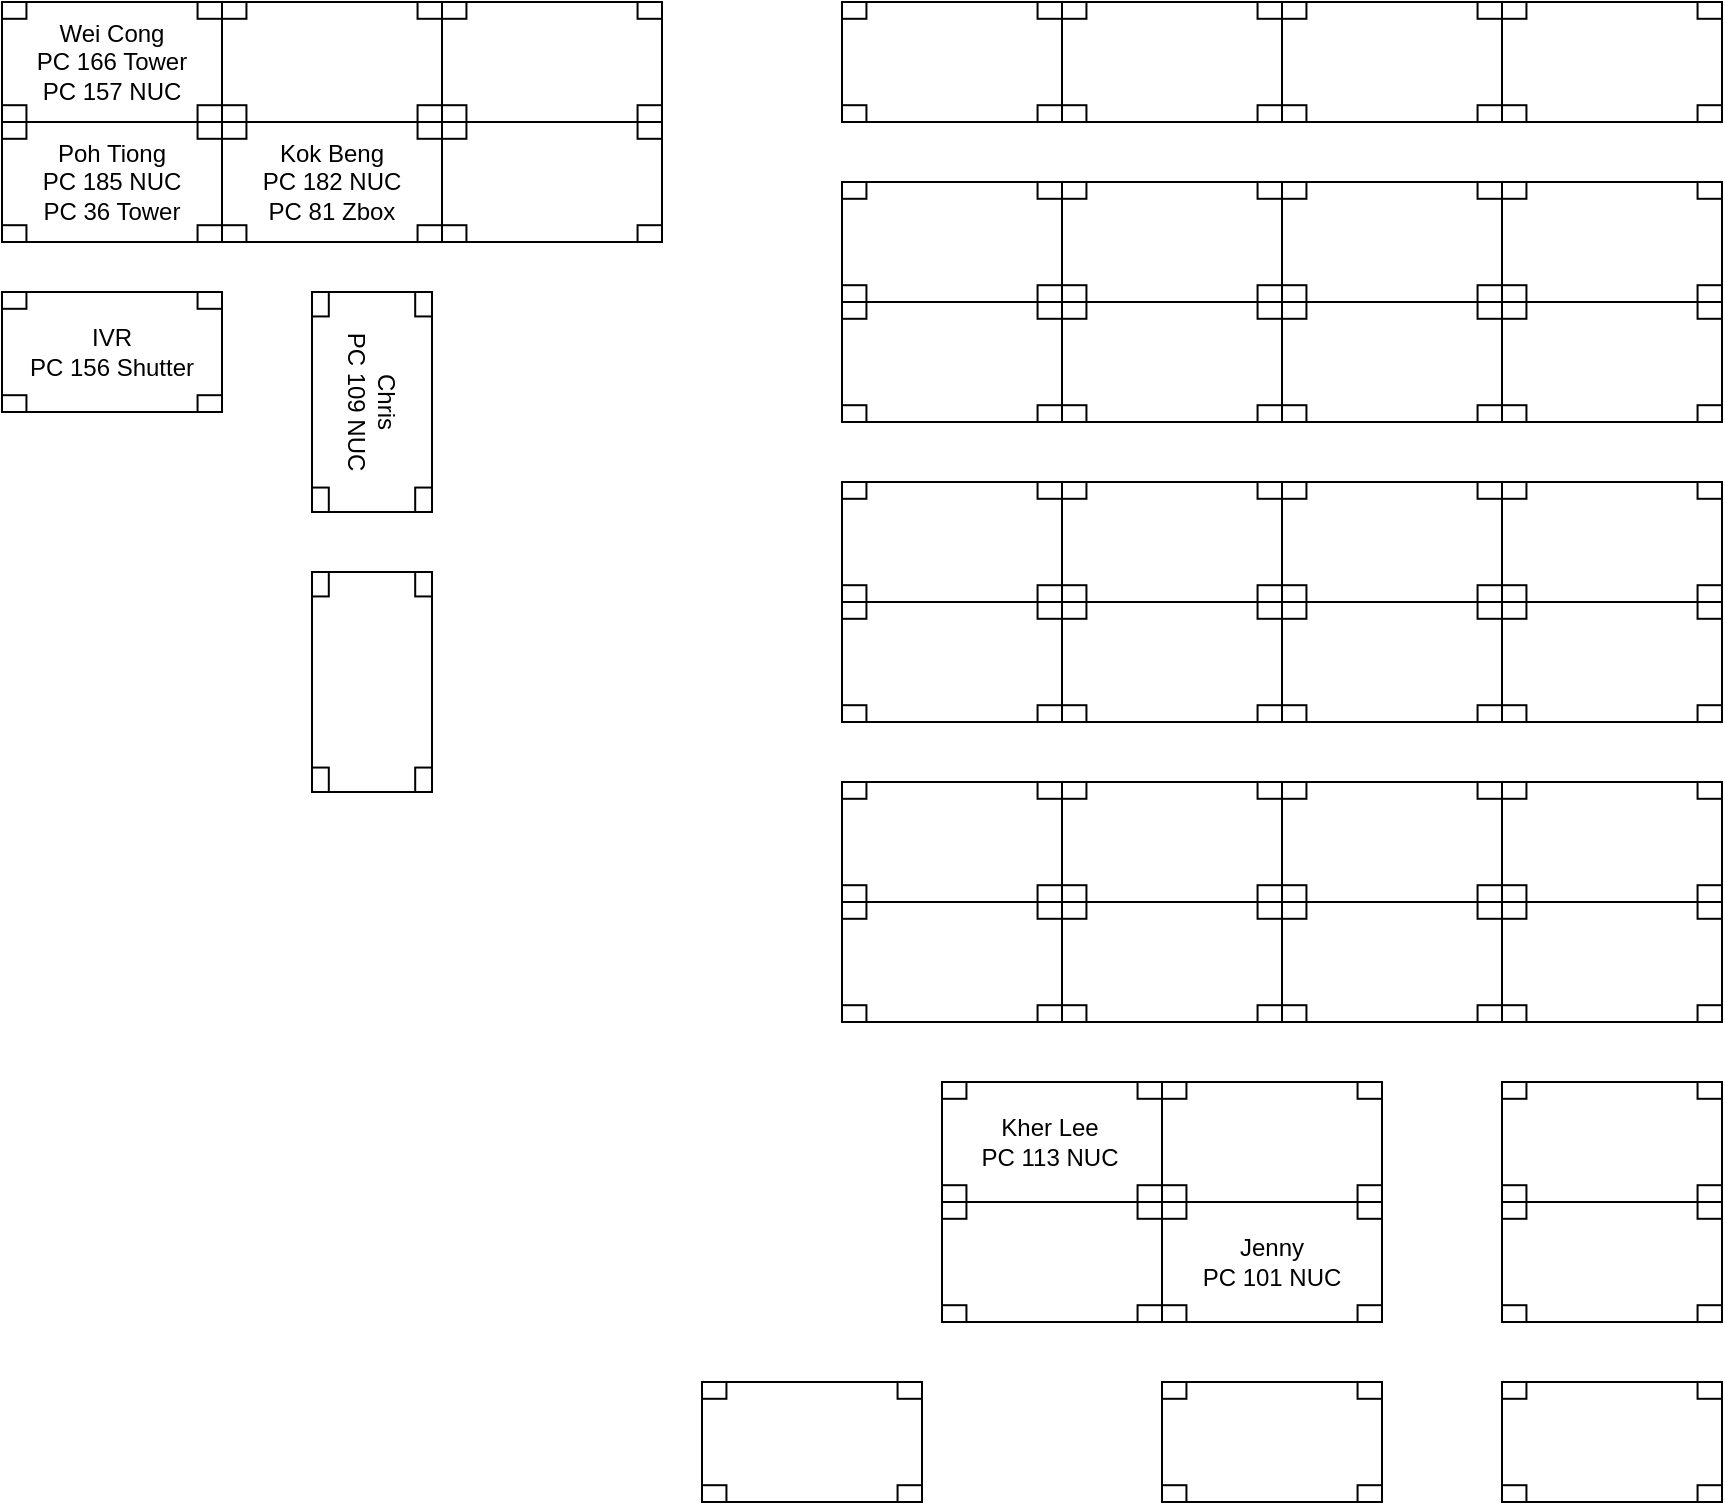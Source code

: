 <mxfile version="12.2.7" type="github" pages="1">
  <diagram id="cWSFJ7AATU-w7TkhnHY1" name="Page-1">
    <mxGraphModel dx="1408" dy="748" grid="1" gridSize="10" guides="1" tooltips="1" connect="1" arrows="1" fold="1" page="1" pageScale="1" pageWidth="1169" pageHeight="827" math="0" shadow="0">
      <root>
        <mxCell id="0"/>
        <mxCell id="1" parent="0"/>
        <mxCell id="9BSKnYz04_R3iAAgoz9S-1" value="" style="verticalLabelPosition=bottom;html=1;verticalAlign=top;align=center;shape=mxgraph.floorplan.table;" parent="1" vertex="1">
          <mxGeometry x="410" y="740" width="110" height="60" as="geometry"/>
        </mxCell>
        <mxCell id="9BSKnYz04_R3iAAgoz9S-2" value="" style="verticalLabelPosition=bottom;html=1;verticalAlign=top;align=center;shape=mxgraph.floorplan.table;" parent="1" vertex="1">
          <mxGeometry x="640" y="740" width="110" height="60" as="geometry"/>
        </mxCell>
        <mxCell id="9BSKnYz04_R3iAAgoz9S-3" value="" style="verticalLabelPosition=bottom;html=1;verticalAlign=top;align=center;shape=mxgraph.floorplan.table;" parent="1" vertex="1">
          <mxGeometry x="810" y="740" width="110" height="60" as="geometry"/>
        </mxCell>
        <mxCell id="9BSKnYz04_R3iAAgoz9S-5" value="" style="verticalLabelPosition=bottom;html=1;verticalAlign=top;align=center;shape=mxgraph.floorplan.table;" parent="1" vertex="1">
          <mxGeometry x="530" y="590" width="110" height="60" as="geometry"/>
        </mxCell>
        <mxCell id="9BSKnYz04_R3iAAgoz9S-6" value="" style="verticalLabelPosition=bottom;html=1;verticalAlign=top;align=center;shape=mxgraph.floorplan.table;" parent="1" vertex="1">
          <mxGeometry x="530" y="650" width="110" height="60" as="geometry"/>
        </mxCell>
        <mxCell id="9BSKnYz04_R3iAAgoz9S-7" value="" style="verticalLabelPosition=bottom;html=1;verticalAlign=top;align=center;shape=mxgraph.floorplan.table;" parent="1" vertex="1">
          <mxGeometry x="640" y="590" width="110" height="60" as="geometry"/>
        </mxCell>
        <mxCell id="9BSKnYz04_R3iAAgoz9S-8" value="" style="verticalLabelPosition=bottom;html=1;verticalAlign=top;align=center;shape=mxgraph.floorplan.table;" parent="1" vertex="1">
          <mxGeometry x="640" y="650" width="110" height="60" as="geometry"/>
        </mxCell>
        <mxCell id="9BSKnYz04_R3iAAgoz9S-9" value="" style="verticalLabelPosition=bottom;html=1;verticalAlign=top;align=center;shape=mxgraph.floorplan.table;" parent="1" vertex="1">
          <mxGeometry x="810" y="590" width="110" height="60" as="geometry"/>
        </mxCell>
        <mxCell id="9BSKnYz04_R3iAAgoz9S-10" value="" style="verticalLabelPosition=bottom;html=1;verticalAlign=top;align=center;shape=mxgraph.floorplan.table;" parent="1" vertex="1">
          <mxGeometry x="810" y="650" width="110" height="60" as="geometry"/>
        </mxCell>
        <mxCell id="9BSKnYz04_R3iAAgoz9S-11" value="" style="verticalLabelPosition=bottom;html=1;verticalAlign=top;align=center;shape=mxgraph.floorplan.table;" parent="1" vertex="1">
          <mxGeometry x="810" y="440" width="110" height="60" as="geometry"/>
        </mxCell>
        <mxCell id="9BSKnYz04_R3iAAgoz9S-12" value="" style="verticalLabelPosition=bottom;html=1;verticalAlign=top;align=center;shape=mxgraph.floorplan.table;" parent="1" vertex="1">
          <mxGeometry x="810" y="500" width="110" height="60" as="geometry"/>
        </mxCell>
        <mxCell id="9BSKnYz04_R3iAAgoz9S-13" value="" style="verticalLabelPosition=bottom;html=1;verticalAlign=top;align=center;shape=mxgraph.floorplan.table;" parent="1" vertex="1">
          <mxGeometry x="700" y="440" width="110" height="60" as="geometry"/>
        </mxCell>
        <mxCell id="9BSKnYz04_R3iAAgoz9S-14" value="" style="verticalLabelPosition=bottom;html=1;verticalAlign=top;align=center;shape=mxgraph.floorplan.table;" parent="1" vertex="1">
          <mxGeometry x="700" y="500" width="110" height="60" as="geometry"/>
        </mxCell>
        <mxCell id="9BSKnYz04_R3iAAgoz9S-15" value="" style="verticalLabelPosition=bottom;html=1;verticalAlign=top;align=center;shape=mxgraph.floorplan.table;" parent="1" vertex="1">
          <mxGeometry x="590" y="440" width="110" height="60" as="geometry"/>
        </mxCell>
        <mxCell id="9BSKnYz04_R3iAAgoz9S-16" value="" style="verticalLabelPosition=bottom;html=1;verticalAlign=top;align=center;shape=mxgraph.floorplan.table;" parent="1" vertex="1">
          <mxGeometry x="590" y="500" width="110" height="60" as="geometry"/>
        </mxCell>
        <mxCell id="9BSKnYz04_R3iAAgoz9S-17" value="" style="verticalLabelPosition=bottom;html=1;verticalAlign=top;align=center;shape=mxgraph.floorplan.table;" parent="1" vertex="1">
          <mxGeometry x="480" y="440" width="110" height="60" as="geometry"/>
        </mxCell>
        <mxCell id="9BSKnYz04_R3iAAgoz9S-18" value="" style="verticalLabelPosition=bottom;html=1;verticalAlign=top;align=center;shape=mxgraph.floorplan.table;" parent="1" vertex="1">
          <mxGeometry x="480" y="500" width="110" height="60" as="geometry"/>
        </mxCell>
        <mxCell id="9BSKnYz04_R3iAAgoz9S-19" value="" style="verticalLabelPosition=bottom;html=1;verticalAlign=top;align=center;shape=mxgraph.floorplan.table;" parent="1" vertex="1">
          <mxGeometry x="810" y="290" width="110" height="60" as="geometry"/>
        </mxCell>
        <mxCell id="9BSKnYz04_R3iAAgoz9S-20" value="" style="verticalLabelPosition=bottom;html=1;verticalAlign=top;align=center;shape=mxgraph.floorplan.table;" parent="1" vertex="1">
          <mxGeometry x="810" y="350" width="110" height="60" as="geometry"/>
        </mxCell>
        <mxCell id="9BSKnYz04_R3iAAgoz9S-21" value="" style="verticalLabelPosition=bottom;html=1;verticalAlign=top;align=center;shape=mxgraph.floorplan.table;" parent="1" vertex="1">
          <mxGeometry x="700" y="290" width="110" height="60" as="geometry"/>
        </mxCell>
        <mxCell id="9BSKnYz04_R3iAAgoz9S-22" value="" style="verticalLabelPosition=bottom;html=1;verticalAlign=top;align=center;shape=mxgraph.floorplan.table;" parent="1" vertex="1">
          <mxGeometry x="700" y="350" width="110" height="60" as="geometry"/>
        </mxCell>
        <mxCell id="9BSKnYz04_R3iAAgoz9S-23" value="" style="verticalLabelPosition=bottom;html=1;verticalAlign=top;align=center;shape=mxgraph.floorplan.table;" parent="1" vertex="1">
          <mxGeometry x="590" y="290" width="110" height="60" as="geometry"/>
        </mxCell>
        <mxCell id="9BSKnYz04_R3iAAgoz9S-24" value="" style="verticalLabelPosition=bottom;html=1;verticalAlign=top;align=center;shape=mxgraph.floorplan.table;" parent="1" vertex="1">
          <mxGeometry x="590" y="350" width="110" height="60" as="geometry"/>
        </mxCell>
        <mxCell id="9BSKnYz04_R3iAAgoz9S-25" value="" style="verticalLabelPosition=bottom;html=1;verticalAlign=top;align=center;shape=mxgraph.floorplan.table;" parent="1" vertex="1">
          <mxGeometry x="480" y="290" width="110" height="60" as="geometry"/>
        </mxCell>
        <mxCell id="9BSKnYz04_R3iAAgoz9S-26" value="" style="verticalLabelPosition=bottom;html=1;verticalAlign=top;align=center;shape=mxgraph.floorplan.table;" parent="1" vertex="1">
          <mxGeometry x="480" y="350" width="110" height="60" as="geometry"/>
        </mxCell>
        <mxCell id="9BSKnYz04_R3iAAgoz9S-43" value="" style="verticalLabelPosition=bottom;html=1;verticalAlign=top;align=center;shape=mxgraph.floorplan.table;" parent="1" vertex="1">
          <mxGeometry x="810" y="140" width="110" height="60" as="geometry"/>
        </mxCell>
        <mxCell id="9BSKnYz04_R3iAAgoz9S-44" value="" style="verticalLabelPosition=bottom;html=1;verticalAlign=top;align=center;shape=mxgraph.floorplan.table;" parent="1" vertex="1">
          <mxGeometry x="810" y="200" width="110" height="60" as="geometry"/>
        </mxCell>
        <mxCell id="9BSKnYz04_R3iAAgoz9S-45" value="" style="verticalLabelPosition=bottom;html=1;verticalAlign=top;align=center;shape=mxgraph.floorplan.table;" parent="1" vertex="1">
          <mxGeometry x="700" y="140" width="110" height="60" as="geometry"/>
        </mxCell>
        <mxCell id="9BSKnYz04_R3iAAgoz9S-46" value="" style="verticalLabelPosition=bottom;html=1;verticalAlign=top;align=center;shape=mxgraph.floorplan.table;" parent="1" vertex="1">
          <mxGeometry x="700" y="200" width="110" height="60" as="geometry"/>
        </mxCell>
        <mxCell id="9BSKnYz04_R3iAAgoz9S-47" value="" style="verticalLabelPosition=bottom;html=1;verticalAlign=top;align=center;shape=mxgraph.floorplan.table;" parent="1" vertex="1">
          <mxGeometry x="590" y="140" width="110" height="60" as="geometry"/>
        </mxCell>
        <mxCell id="9BSKnYz04_R3iAAgoz9S-48" value="" style="verticalLabelPosition=bottom;html=1;verticalAlign=top;align=center;shape=mxgraph.floorplan.table;" parent="1" vertex="1">
          <mxGeometry x="590" y="200" width="110" height="60" as="geometry"/>
        </mxCell>
        <mxCell id="9BSKnYz04_R3iAAgoz9S-49" value="" style="verticalLabelPosition=bottom;html=1;verticalAlign=top;align=center;shape=mxgraph.floorplan.table;" parent="1" vertex="1">
          <mxGeometry x="480" y="140" width="110" height="60" as="geometry"/>
        </mxCell>
        <mxCell id="9BSKnYz04_R3iAAgoz9S-50" value="" style="verticalLabelPosition=bottom;html=1;verticalAlign=top;align=center;shape=mxgraph.floorplan.table;" parent="1" vertex="1">
          <mxGeometry x="480" y="200" width="110" height="60" as="geometry"/>
        </mxCell>
        <mxCell id="9BSKnYz04_R3iAAgoz9S-51" value="" style="verticalLabelPosition=bottom;html=1;verticalAlign=top;align=center;shape=mxgraph.floorplan.table;" parent="1" vertex="1">
          <mxGeometry x="810" y="50" width="110" height="60" as="geometry"/>
        </mxCell>
        <mxCell id="9BSKnYz04_R3iAAgoz9S-52" value="" style="verticalLabelPosition=bottom;html=1;verticalAlign=top;align=center;shape=mxgraph.floorplan.table;" parent="1" vertex="1">
          <mxGeometry x="700" y="50" width="110" height="60" as="geometry"/>
        </mxCell>
        <mxCell id="9BSKnYz04_R3iAAgoz9S-53" value="" style="verticalLabelPosition=bottom;html=1;verticalAlign=top;align=center;shape=mxgraph.floorplan.table;" parent="1" vertex="1">
          <mxGeometry x="590" y="50" width="110" height="60" as="geometry"/>
        </mxCell>
        <mxCell id="9BSKnYz04_R3iAAgoz9S-54" value="" style="verticalLabelPosition=bottom;html=1;verticalAlign=top;align=center;shape=mxgraph.floorplan.table;" parent="1" vertex="1">
          <mxGeometry x="480" y="50" width="110" height="60" as="geometry"/>
        </mxCell>
        <mxCell id="9BSKnYz04_R3iAAgoz9S-55" value="" style="verticalLabelPosition=bottom;html=1;verticalAlign=top;align=center;shape=mxgraph.floorplan.table;" parent="1" vertex="1">
          <mxGeometry x="280" y="50" width="110" height="60" as="geometry"/>
        </mxCell>
        <mxCell id="9BSKnYz04_R3iAAgoz9S-56" value="" style="verticalLabelPosition=bottom;html=1;verticalAlign=top;align=center;shape=mxgraph.floorplan.table;" parent="1" vertex="1">
          <mxGeometry x="170" y="50" width="110" height="60" as="geometry"/>
        </mxCell>
        <mxCell id="9BSKnYz04_R3iAAgoz9S-57" value="" style="verticalLabelPosition=bottom;html=1;verticalAlign=top;align=center;shape=mxgraph.floorplan.table;" parent="1" vertex="1">
          <mxGeometry x="60" y="50" width="110" height="60" as="geometry"/>
        </mxCell>
        <mxCell id="9BSKnYz04_R3iAAgoz9S-58" value="" style="verticalLabelPosition=bottom;html=1;verticalAlign=top;align=center;shape=mxgraph.floorplan.table;" parent="1" vertex="1">
          <mxGeometry x="280" y="110" width="110" height="60" as="geometry"/>
        </mxCell>
        <mxCell id="9BSKnYz04_R3iAAgoz9S-59" value="" style="verticalLabelPosition=bottom;html=1;verticalAlign=top;align=center;shape=mxgraph.floorplan.table;" parent="1" vertex="1">
          <mxGeometry x="170" y="110" width="110" height="60" as="geometry"/>
        </mxCell>
        <mxCell id="9BSKnYz04_R3iAAgoz9S-60" value="" style="verticalLabelPosition=bottom;html=1;verticalAlign=top;align=center;shape=mxgraph.floorplan.table;" parent="1" vertex="1">
          <mxGeometry x="60" y="110" width="110" height="60" as="geometry"/>
        </mxCell>
        <mxCell id="9BSKnYz04_R3iAAgoz9S-61" value="" style="verticalLabelPosition=bottom;html=1;verticalAlign=top;align=center;shape=mxgraph.floorplan.table;rotation=90;" parent="1" vertex="1">
          <mxGeometry x="190" y="220" width="110" height="60" as="geometry"/>
        </mxCell>
        <mxCell id="9BSKnYz04_R3iAAgoz9S-62" value="" style="verticalLabelPosition=bottom;html=1;verticalAlign=top;align=center;shape=mxgraph.floorplan.table;rotation=90;" parent="1" vertex="1">
          <mxGeometry x="190" y="360" width="110" height="60" as="geometry"/>
        </mxCell>
        <mxCell id="pZgZRyKVTfxeeJlWcDHG-1" value="Kher Lee&lt;br&gt;PC 113 NUC" style="text;html=1;strokeColor=none;fillColor=none;align=center;verticalAlign=middle;whiteSpace=wrap;rounded=0;" vertex="1" parent="1">
          <mxGeometry x="529" y="600" width="110" height="40" as="geometry"/>
        </mxCell>
        <mxCell id="pZgZRyKVTfxeeJlWcDHG-2" value="Jenny&lt;br&gt;PC 101 NUC" style="text;html=1;strokeColor=none;fillColor=none;align=center;verticalAlign=middle;whiteSpace=wrap;rounded=0;" vertex="1" parent="1">
          <mxGeometry x="640" y="660" width="110" height="40" as="geometry"/>
        </mxCell>
        <mxCell id="pZgZRyKVTfxeeJlWcDHG-3" value="Poh Tiong&lt;br&gt;PC 185 NUC&lt;br&gt;PC 36 Tower" style="text;html=1;strokeColor=none;fillColor=none;align=center;verticalAlign=middle;whiteSpace=wrap;rounded=0;" vertex="1" parent="1">
          <mxGeometry x="60" y="115" width="110" height="50" as="geometry"/>
        </mxCell>
        <mxCell id="pZgZRyKVTfxeeJlWcDHG-4" value="Kok Beng&lt;br&gt;PC 182 NUC&lt;br&gt;PC 81 Zbox" style="text;html=1;strokeColor=none;fillColor=none;align=center;verticalAlign=middle;whiteSpace=wrap;rounded=0;" vertex="1" parent="1">
          <mxGeometry x="170" y="115" width="110" height="50" as="geometry"/>
        </mxCell>
        <mxCell id="pZgZRyKVTfxeeJlWcDHG-5" value="Wei Cong&lt;br&gt;PC 166 Tower&lt;br&gt;PC 157 NUC" style="text;html=1;strokeColor=none;fillColor=none;align=center;verticalAlign=middle;whiteSpace=wrap;rounded=0;" vertex="1" parent="1">
          <mxGeometry x="60" y="55" width="110" height="50" as="geometry"/>
        </mxCell>
        <mxCell id="pZgZRyKVTfxeeJlWcDHG-6" value="Chris&lt;br&gt;PC 109 NUC" style="text;html=1;strokeColor=none;fillColor=none;align=center;verticalAlign=middle;whiteSpace=wrap;rounded=0;rotation=90;" vertex="1" parent="1">
          <mxGeometry x="190" y="225" width="110" height="50" as="geometry"/>
        </mxCell>
        <mxCell id="pZgZRyKVTfxeeJlWcDHG-7" value="" style="verticalLabelPosition=bottom;html=1;verticalAlign=top;align=center;shape=mxgraph.floorplan.table;" vertex="1" parent="1">
          <mxGeometry x="60" y="195" width="110" height="60" as="geometry"/>
        </mxCell>
        <mxCell id="pZgZRyKVTfxeeJlWcDHG-8" value="IVR&lt;br&gt;PC 156 Shutter" style="text;html=1;strokeColor=none;fillColor=none;align=center;verticalAlign=middle;whiteSpace=wrap;rounded=0;" vertex="1" parent="1">
          <mxGeometry x="60" y="205" width="110" height="40" as="geometry"/>
        </mxCell>
      </root>
    </mxGraphModel>
  </diagram>
</mxfile>
